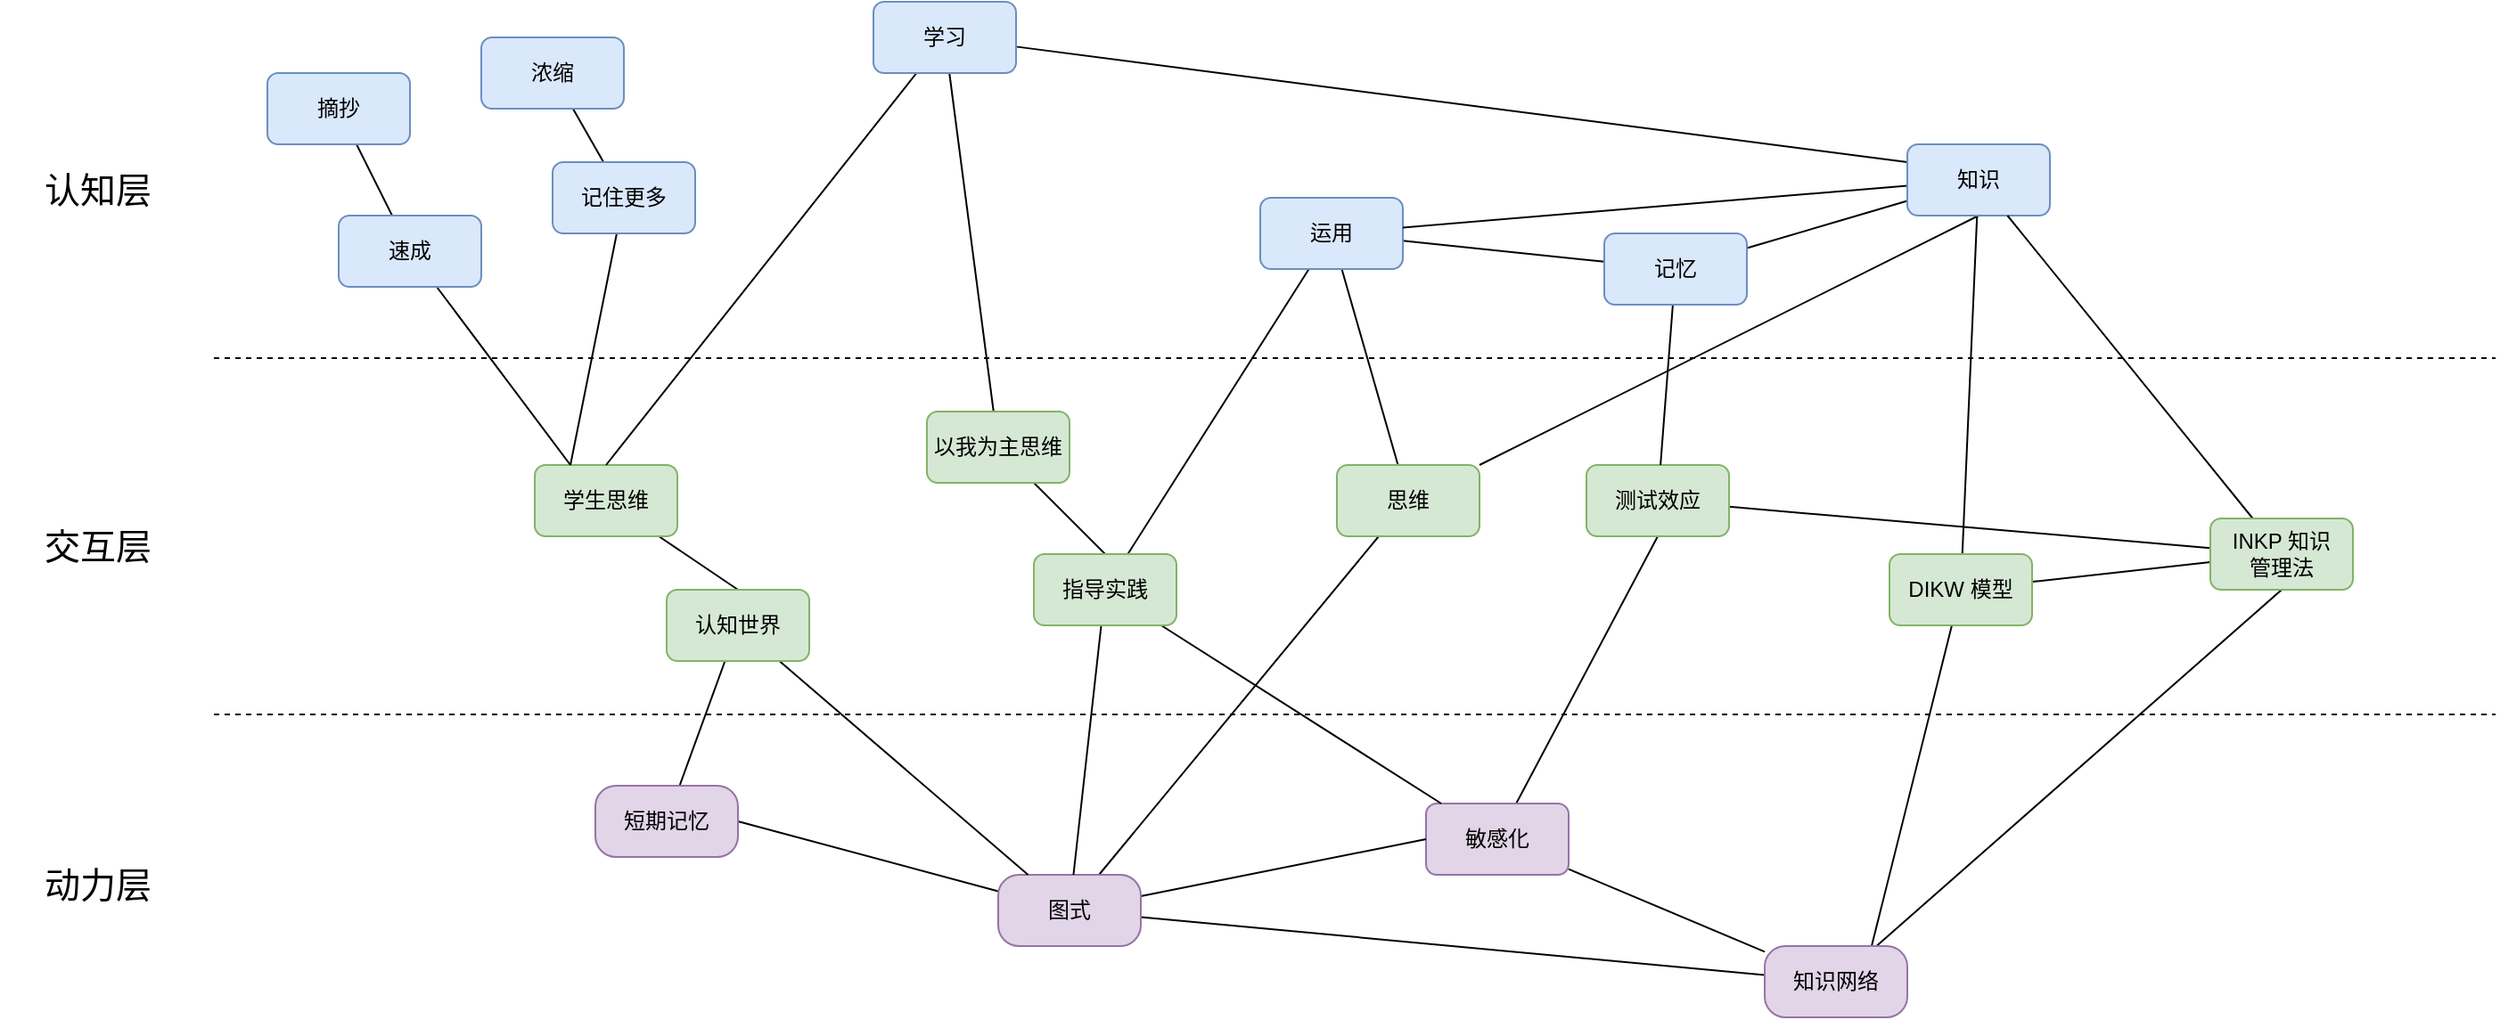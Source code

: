<mxfile version="24.5.3" type="github">
  <diagram name="第 1 页" id="8RIo-taxO-Htd7ZmnvrH">
    <mxGraphModel dx="1588" dy="830" grid="1" gridSize="10" guides="1" tooltips="1" connect="1" arrows="1" fold="1" page="1" pageScale="1" pageWidth="827" pageHeight="1169" math="0" shadow="0">
      <root>
        <mxCell id="0" />
        <mxCell id="1" parent="0" />
        <mxCell id="ylEVVpLZ1myovyZXHsgn-1" value="" style="endArrow=none;dashed=1;html=1;rounded=0;" edge="1" parent="1">
          <mxGeometry width="50" height="50" relative="1" as="geometry">
            <mxPoint x="160" y="440" as="sourcePoint" />
            <mxPoint x="1440" y="440" as="targetPoint" />
          </mxGeometry>
        </mxCell>
        <mxCell id="ylEVVpLZ1myovyZXHsgn-2" value="" style="endArrow=none;dashed=1;html=1;rounded=0;" edge="1" parent="1">
          <mxGeometry width="50" height="50" relative="1" as="geometry">
            <mxPoint x="160" y="640" as="sourcePoint" />
            <mxPoint x="1440" y="640" as="targetPoint" />
          </mxGeometry>
        </mxCell>
        <mxCell id="ylEVVpLZ1myovyZXHsgn-3" value="认知层" style="text;html=1;strokeColor=none;fillColor=none;align=center;verticalAlign=middle;whiteSpace=wrap;rounded=0;fontSize=20;" vertex="1" parent="1">
          <mxGeometry x="40" y="330" width="110" height="30" as="geometry" />
        </mxCell>
        <mxCell id="ylEVVpLZ1myovyZXHsgn-4" value="交互层" style="text;html=1;strokeColor=none;fillColor=none;align=center;verticalAlign=middle;whiteSpace=wrap;rounded=0;fontSize=20;" vertex="1" parent="1">
          <mxGeometry x="40" y="530" width="110" height="30" as="geometry" />
        </mxCell>
        <mxCell id="ylEVVpLZ1myovyZXHsgn-5" value="动力层" style="text;html=1;strokeColor=none;fillColor=none;align=center;verticalAlign=middle;whiteSpace=wrap;rounded=0;fontSize=20;" vertex="1" parent="1">
          <mxGeometry x="40" y="720" width="110" height="30" as="geometry" />
        </mxCell>
        <mxCell id="ylEVVpLZ1myovyZXHsgn-60" style="edgeStyle=none;rounded=0;orthogonalLoop=1;jettySize=auto;html=1;entryX=0.5;entryY=0;entryDx=0;entryDy=0;strokeColor=default;align=center;verticalAlign=middle;fontFamily=Helvetica;fontSize=11;fontColor=default;labelBackgroundColor=default;endArrow=none;endFill=0;" edge="1" parent="1" source="ylEVVpLZ1myovyZXHsgn-13" target="ylEVVpLZ1myovyZXHsgn-58">
          <mxGeometry relative="1" as="geometry" />
        </mxCell>
        <mxCell id="ylEVVpLZ1myovyZXHsgn-13" value="学生思维" style="rounded=1;whiteSpace=wrap;html=1;fillColor=#d5e8d4;strokeColor=#82b366;" vertex="1" parent="1">
          <mxGeometry x="340" y="500" width="80" height="40" as="geometry" />
        </mxCell>
        <mxCell id="ylEVVpLZ1myovyZXHsgn-70" style="edgeStyle=none;rounded=0;orthogonalLoop=1;jettySize=auto;html=1;entryX=0.5;entryY=1;entryDx=0;entryDy=0;strokeColor=default;align=center;verticalAlign=middle;fontFamily=Helvetica;fontSize=11;fontColor=default;labelBackgroundColor=default;endArrow=none;endFill=0;" edge="1" parent="1" source="ylEVVpLZ1myovyZXHsgn-16" target="ylEVVpLZ1myovyZXHsgn-69">
          <mxGeometry relative="1" as="geometry" />
        </mxCell>
        <mxCell id="ylEVVpLZ1myovyZXHsgn-85" style="edgeStyle=none;rounded=0;orthogonalLoop=1;jettySize=auto;html=1;strokeColor=default;align=center;verticalAlign=middle;fontFamily=Helvetica;fontSize=11;fontColor=default;labelBackgroundColor=default;endArrow=none;endFill=0;" edge="1" parent="1" source="ylEVVpLZ1myovyZXHsgn-16" target="ylEVVpLZ1myovyZXHsgn-78">
          <mxGeometry relative="1" as="geometry" />
        </mxCell>
        <mxCell id="ylEVVpLZ1myovyZXHsgn-16" value="敏感化" style="rounded=1;whiteSpace=wrap;html=1;fillColor=#e1d5e7;strokeColor=#9673a6;" vertex="1" parent="1">
          <mxGeometry x="840" y="690" width="80" height="40" as="geometry" />
        </mxCell>
        <mxCell id="ylEVVpLZ1myovyZXHsgn-51" style="rounded=0;orthogonalLoop=1;jettySize=auto;html=1;entryX=0.5;entryY=0;entryDx=0;entryDy=0;endArrow=none;endFill=0;" edge="1" parent="1" source="ylEVVpLZ1myovyZXHsgn-18" target="ylEVVpLZ1myovyZXHsgn-13">
          <mxGeometry relative="1" as="geometry" />
        </mxCell>
        <mxCell id="ylEVVpLZ1myovyZXHsgn-53" style="edgeStyle=none;rounded=0;orthogonalLoop=1;jettySize=auto;html=1;strokeColor=default;align=center;verticalAlign=middle;fontFamily=Helvetica;fontSize=11;fontColor=default;labelBackgroundColor=default;endArrow=none;endFill=0;" edge="1" parent="1" source="ylEVVpLZ1myovyZXHsgn-18" target="ylEVVpLZ1myovyZXHsgn-52">
          <mxGeometry relative="1" as="geometry" />
        </mxCell>
        <mxCell id="ylEVVpLZ1myovyZXHsgn-82" style="edgeStyle=none;rounded=0;orthogonalLoop=1;jettySize=auto;html=1;entryX=0;entryY=0.25;entryDx=0;entryDy=0;strokeColor=default;align=center;verticalAlign=middle;fontFamily=Helvetica;fontSize=11;fontColor=default;labelBackgroundColor=default;endArrow=none;endFill=0;" edge="1" parent="1" source="ylEVVpLZ1myovyZXHsgn-18" target="ylEVVpLZ1myovyZXHsgn-74">
          <mxGeometry relative="1" as="geometry" />
        </mxCell>
        <mxCell id="ylEVVpLZ1myovyZXHsgn-18" value="学习" style="rounded=1;whiteSpace=wrap;html=1;fillColor=#dae8fc;strokeColor=#6c8ebf;" vertex="1" parent="1">
          <mxGeometry x="530" y="240" width="80" height="40" as="geometry" />
        </mxCell>
        <mxCell id="ylEVVpLZ1myovyZXHsgn-59" style="edgeStyle=none;rounded=0;orthogonalLoop=1;jettySize=auto;html=1;entryX=0.5;entryY=0;entryDx=0;entryDy=0;strokeColor=default;align=center;verticalAlign=middle;fontFamily=Helvetica;fontSize=11;fontColor=default;labelBackgroundColor=default;endArrow=none;endFill=0;" edge="1" parent="1" source="ylEVVpLZ1myovyZXHsgn-52" target="ylEVVpLZ1myovyZXHsgn-57">
          <mxGeometry relative="1" as="geometry" />
        </mxCell>
        <mxCell id="ylEVVpLZ1myovyZXHsgn-52" value="以我为主思维" style="rounded=1;whiteSpace=wrap;html=1;fillColor=#d5e8d4;strokeColor=#82b366;" vertex="1" parent="1">
          <mxGeometry x="560" y="470" width="80" height="40" as="geometry" />
        </mxCell>
        <mxCell id="ylEVVpLZ1myovyZXHsgn-63" style="edgeStyle=none;rounded=0;orthogonalLoop=1;jettySize=auto;html=1;entryX=0;entryY=0.5;entryDx=0;entryDy=0;strokeColor=default;align=center;verticalAlign=middle;fontFamily=Helvetica;fontSize=11;fontColor=default;labelBackgroundColor=default;endArrow=none;endFill=0;" edge="1" parent="1" source="ylEVVpLZ1myovyZXHsgn-55" target="ylEVVpLZ1myovyZXHsgn-16">
          <mxGeometry relative="1" as="geometry" />
        </mxCell>
        <mxCell id="ylEVVpLZ1myovyZXHsgn-65" style="edgeStyle=none;rounded=0;orthogonalLoop=1;jettySize=auto;html=1;strokeColor=default;align=center;verticalAlign=middle;fontFamily=Helvetica;fontSize=11;fontColor=default;labelBackgroundColor=default;endArrow=none;endFill=0;" edge="1" parent="1" source="ylEVVpLZ1myovyZXHsgn-55" target="ylEVVpLZ1myovyZXHsgn-64">
          <mxGeometry relative="1" as="geometry" />
        </mxCell>
        <mxCell id="ylEVVpLZ1myovyZXHsgn-79" style="edgeStyle=none;rounded=0;orthogonalLoop=1;jettySize=auto;html=1;strokeColor=default;align=center;verticalAlign=middle;fontFamily=Helvetica;fontSize=11;fontColor=default;labelBackgroundColor=default;endArrow=none;endFill=0;" edge="1" parent="1" source="ylEVVpLZ1myovyZXHsgn-55" target="ylEVVpLZ1myovyZXHsgn-78">
          <mxGeometry relative="1" as="geometry" />
        </mxCell>
        <mxCell id="ylEVVpLZ1myovyZXHsgn-102" style="edgeStyle=none;rounded=0;orthogonalLoop=1;jettySize=auto;html=1;entryX=1;entryY=0.5;entryDx=0;entryDy=0;strokeColor=default;align=center;verticalAlign=middle;fontFamily=Helvetica;fontSize=11;fontColor=default;labelBackgroundColor=default;endArrow=none;endFill=0;" edge="1" parent="1" source="ylEVVpLZ1myovyZXHsgn-55" target="ylEVVpLZ1myovyZXHsgn-101">
          <mxGeometry relative="1" as="geometry" />
        </mxCell>
        <mxCell id="ylEVVpLZ1myovyZXHsgn-55" value="图式" style="rounded=1;whiteSpace=wrap;html=1;fillColor=#e1d5e7;strokeColor=#9673a6;arcSize=29;" vertex="1" parent="1">
          <mxGeometry x="600" y="730" width="80" height="40" as="geometry" />
        </mxCell>
        <mxCell id="ylEVVpLZ1myovyZXHsgn-61" style="edgeStyle=none;rounded=0;orthogonalLoop=1;jettySize=auto;html=1;strokeColor=default;align=center;verticalAlign=middle;fontFamily=Helvetica;fontSize=11;fontColor=default;labelBackgroundColor=default;endArrow=none;endFill=0;" edge="1" parent="1" source="ylEVVpLZ1myovyZXHsgn-57" target="ylEVVpLZ1myovyZXHsgn-55">
          <mxGeometry relative="1" as="geometry" />
        </mxCell>
        <mxCell id="ylEVVpLZ1myovyZXHsgn-68" style="edgeStyle=none;rounded=0;orthogonalLoop=1;jettySize=auto;html=1;strokeColor=default;align=center;verticalAlign=middle;fontFamily=Helvetica;fontSize=11;fontColor=default;labelBackgroundColor=default;endArrow=none;endFill=0;" edge="1" parent="1" source="ylEVVpLZ1myovyZXHsgn-57" target="ylEVVpLZ1myovyZXHsgn-66">
          <mxGeometry relative="1" as="geometry" />
        </mxCell>
        <mxCell id="ylEVVpLZ1myovyZXHsgn-84" style="edgeStyle=none;rounded=0;orthogonalLoop=1;jettySize=auto;html=1;strokeColor=default;align=center;verticalAlign=middle;fontFamily=Helvetica;fontSize=11;fontColor=default;labelBackgroundColor=default;endArrow=none;endFill=0;" edge="1" parent="1" source="ylEVVpLZ1myovyZXHsgn-57" target="ylEVVpLZ1myovyZXHsgn-16">
          <mxGeometry relative="1" as="geometry" />
        </mxCell>
        <mxCell id="ylEVVpLZ1myovyZXHsgn-57" value="指导实践" style="rounded=1;whiteSpace=wrap;html=1;fillColor=#d5e8d4;strokeColor=#82b366;" vertex="1" parent="1">
          <mxGeometry x="620" y="550" width="80" height="40" as="geometry" />
        </mxCell>
        <mxCell id="ylEVVpLZ1myovyZXHsgn-62" style="edgeStyle=none;rounded=0;orthogonalLoop=1;jettySize=auto;html=1;strokeColor=default;align=center;verticalAlign=middle;fontFamily=Helvetica;fontSize=11;fontColor=default;labelBackgroundColor=default;endArrow=none;endFill=0;" edge="1" parent="1" source="ylEVVpLZ1myovyZXHsgn-58" target="ylEVVpLZ1myovyZXHsgn-55">
          <mxGeometry relative="1" as="geometry" />
        </mxCell>
        <mxCell id="ylEVVpLZ1myovyZXHsgn-103" style="edgeStyle=none;rounded=0;orthogonalLoop=1;jettySize=auto;html=1;strokeColor=default;align=center;verticalAlign=middle;fontFamily=Helvetica;fontSize=11;fontColor=default;labelBackgroundColor=default;endArrow=none;endFill=0;" edge="1" parent="1" source="ylEVVpLZ1myovyZXHsgn-58" target="ylEVVpLZ1myovyZXHsgn-101">
          <mxGeometry relative="1" as="geometry" />
        </mxCell>
        <mxCell id="ylEVVpLZ1myovyZXHsgn-58" value="认知世界" style="rounded=1;whiteSpace=wrap;html=1;fillColor=#d5e8d4;strokeColor=#82b366;" vertex="1" parent="1">
          <mxGeometry x="414" y="570" width="80" height="40" as="geometry" />
        </mxCell>
        <mxCell id="ylEVVpLZ1myovyZXHsgn-67" style="edgeStyle=none;rounded=0;orthogonalLoop=1;jettySize=auto;html=1;strokeColor=default;align=center;verticalAlign=middle;fontFamily=Helvetica;fontSize=11;fontColor=default;labelBackgroundColor=default;endArrow=none;endFill=0;" edge="1" parent="1" source="ylEVVpLZ1myovyZXHsgn-64" target="ylEVVpLZ1myovyZXHsgn-66">
          <mxGeometry relative="1" as="geometry" />
        </mxCell>
        <mxCell id="ylEVVpLZ1myovyZXHsgn-100" style="edgeStyle=none;rounded=0;orthogonalLoop=1;jettySize=auto;html=1;entryX=0.5;entryY=1;entryDx=0;entryDy=0;strokeColor=default;align=center;verticalAlign=middle;fontFamily=Helvetica;fontSize=11;fontColor=default;labelBackgroundColor=default;endArrow=none;endFill=0;" edge="1" parent="1" source="ylEVVpLZ1myovyZXHsgn-64" target="ylEVVpLZ1myovyZXHsgn-74">
          <mxGeometry relative="1" as="geometry" />
        </mxCell>
        <mxCell id="ylEVVpLZ1myovyZXHsgn-64" value="思维" style="rounded=1;whiteSpace=wrap;html=1;fillColor=#d5e8d4;strokeColor=#82b366;" vertex="1" parent="1">
          <mxGeometry x="790" y="500" width="80" height="40" as="geometry" />
        </mxCell>
        <mxCell id="ylEVVpLZ1myovyZXHsgn-73" style="edgeStyle=none;rounded=0;orthogonalLoop=1;jettySize=auto;html=1;strokeColor=default;align=center;verticalAlign=middle;fontFamily=Helvetica;fontSize=11;fontColor=default;labelBackgroundColor=default;endArrow=none;endFill=0;" edge="1" parent="1" source="ylEVVpLZ1myovyZXHsgn-66" target="ylEVVpLZ1myovyZXHsgn-71">
          <mxGeometry relative="1" as="geometry" />
        </mxCell>
        <mxCell id="ylEVVpLZ1myovyZXHsgn-66" value="运用" style="rounded=1;whiteSpace=wrap;html=1;fillColor=#dae8fc;strokeColor=#6c8ebf;" vertex="1" parent="1">
          <mxGeometry x="747" y="350" width="80" height="40" as="geometry" />
        </mxCell>
        <mxCell id="ylEVVpLZ1myovyZXHsgn-90" style="edgeStyle=none;rounded=0;orthogonalLoop=1;jettySize=auto;html=1;strokeColor=default;align=center;verticalAlign=middle;fontFamily=Helvetica;fontSize=11;fontColor=default;labelBackgroundColor=default;endArrow=none;endFill=0;" edge="1" parent="1" source="ylEVVpLZ1myovyZXHsgn-69" target="ylEVVpLZ1myovyZXHsgn-86">
          <mxGeometry relative="1" as="geometry" />
        </mxCell>
        <mxCell id="ylEVVpLZ1myovyZXHsgn-69" value="测试效应" style="rounded=1;whiteSpace=wrap;html=1;fillColor=#d5e8d4;strokeColor=#82b366;" vertex="1" parent="1">
          <mxGeometry x="930" y="500" width="80" height="40" as="geometry" />
        </mxCell>
        <mxCell id="ylEVVpLZ1myovyZXHsgn-72" style="edgeStyle=none;rounded=0;orthogonalLoop=1;jettySize=auto;html=1;strokeColor=default;align=center;verticalAlign=middle;fontFamily=Helvetica;fontSize=11;fontColor=default;labelBackgroundColor=default;endArrow=none;endFill=0;" edge="1" parent="1" source="ylEVVpLZ1myovyZXHsgn-71" target="ylEVVpLZ1myovyZXHsgn-69">
          <mxGeometry relative="1" as="geometry" />
        </mxCell>
        <mxCell id="ylEVVpLZ1myovyZXHsgn-83" value="" style="edgeStyle=none;rounded=0;orthogonalLoop=1;jettySize=auto;html=1;strokeColor=default;align=center;verticalAlign=middle;fontFamily=Helvetica;fontSize=11;fontColor=default;labelBackgroundColor=default;endArrow=none;endFill=0;" edge="1" parent="1" source="ylEVVpLZ1myovyZXHsgn-71" target="ylEVVpLZ1myovyZXHsgn-74">
          <mxGeometry relative="1" as="geometry" />
        </mxCell>
        <mxCell id="ylEVVpLZ1myovyZXHsgn-71" value="记忆" style="rounded=1;whiteSpace=wrap;html=1;fillColor=#dae8fc;strokeColor=#6c8ebf;" vertex="1" parent="1">
          <mxGeometry x="940" y="370" width="80" height="40" as="geometry" />
        </mxCell>
        <mxCell id="ylEVVpLZ1myovyZXHsgn-76" style="edgeStyle=none;rounded=0;orthogonalLoop=1;jettySize=auto;html=1;strokeColor=default;align=center;verticalAlign=middle;fontFamily=Helvetica;fontSize=11;fontColor=default;labelBackgroundColor=default;endArrow=none;endFill=0;" edge="1" parent="1" source="ylEVVpLZ1myovyZXHsgn-74" target="ylEVVpLZ1myovyZXHsgn-75">
          <mxGeometry relative="1" as="geometry" />
        </mxCell>
        <mxCell id="ylEVVpLZ1myovyZXHsgn-99" style="edgeStyle=none;rounded=0;orthogonalLoop=1;jettySize=auto;html=1;strokeColor=default;align=center;verticalAlign=middle;fontFamily=Helvetica;fontSize=11;fontColor=default;labelBackgroundColor=default;endArrow=none;endFill=0;" edge="1" parent="1" source="ylEVVpLZ1myovyZXHsgn-74" target="ylEVVpLZ1myovyZXHsgn-66">
          <mxGeometry relative="1" as="geometry" />
        </mxCell>
        <mxCell id="ylEVVpLZ1myovyZXHsgn-74" value="知识" style="rounded=1;whiteSpace=wrap;html=1;fillColor=#dae8fc;strokeColor=#6c8ebf;" vertex="1" parent="1">
          <mxGeometry x="1110" y="320" width="80" height="40" as="geometry" />
        </mxCell>
        <mxCell id="ylEVVpLZ1myovyZXHsgn-80" style="edgeStyle=none;rounded=0;orthogonalLoop=1;jettySize=auto;html=1;entryX=0.75;entryY=0;entryDx=0;entryDy=0;strokeColor=default;align=center;verticalAlign=middle;fontFamily=Helvetica;fontSize=11;fontColor=default;labelBackgroundColor=default;endArrow=none;endFill=0;" edge="1" parent="1" source="ylEVVpLZ1myovyZXHsgn-75" target="ylEVVpLZ1myovyZXHsgn-78">
          <mxGeometry relative="1" as="geometry" />
        </mxCell>
        <mxCell id="ylEVVpLZ1myovyZXHsgn-89" style="edgeStyle=none;rounded=0;orthogonalLoop=1;jettySize=auto;html=1;strokeColor=default;align=center;verticalAlign=middle;fontFamily=Helvetica;fontSize=11;fontColor=default;labelBackgroundColor=default;endArrow=none;endFill=0;" edge="1" parent="1" source="ylEVVpLZ1myovyZXHsgn-75" target="ylEVVpLZ1myovyZXHsgn-86">
          <mxGeometry relative="1" as="geometry" />
        </mxCell>
        <mxCell id="ylEVVpLZ1myovyZXHsgn-75" value="DIKW 模型" style="rounded=1;whiteSpace=wrap;html=1;fillColor=#d5e8d4;strokeColor=#82b366;" vertex="1" parent="1">
          <mxGeometry x="1100" y="550" width="80" height="40" as="geometry" />
        </mxCell>
        <mxCell id="ylEVVpLZ1myovyZXHsgn-87" style="edgeStyle=none;rounded=0;orthogonalLoop=1;jettySize=auto;html=1;entryX=0.5;entryY=1;entryDx=0;entryDy=0;strokeColor=default;align=center;verticalAlign=middle;fontFamily=Helvetica;fontSize=11;fontColor=default;labelBackgroundColor=default;endArrow=none;endFill=0;" edge="1" parent="1" source="ylEVVpLZ1myovyZXHsgn-78" target="ylEVVpLZ1myovyZXHsgn-86">
          <mxGeometry relative="1" as="geometry" />
        </mxCell>
        <mxCell id="ylEVVpLZ1myovyZXHsgn-78" value="知识网络" style="rounded=1;whiteSpace=wrap;html=1;fillColor=#e1d5e7;strokeColor=#9673a6;arcSize=29;" vertex="1" parent="1">
          <mxGeometry x="1030" y="770" width="80" height="40" as="geometry" />
        </mxCell>
        <mxCell id="ylEVVpLZ1myovyZXHsgn-88" style="edgeStyle=none;rounded=0;orthogonalLoop=1;jettySize=auto;html=1;strokeColor=default;align=center;verticalAlign=middle;fontFamily=Helvetica;fontSize=11;fontColor=default;labelBackgroundColor=default;endArrow=none;endFill=0;" edge="1" parent="1" source="ylEVVpLZ1myovyZXHsgn-86" target="ylEVVpLZ1myovyZXHsgn-74">
          <mxGeometry relative="1" as="geometry" />
        </mxCell>
        <mxCell id="ylEVVpLZ1myovyZXHsgn-86" value="INKP 知识&lt;br&gt;管理法" style="rounded=1;whiteSpace=wrap;html=1;fillColor=#d5e8d4;strokeColor=#82b366;" vertex="1" parent="1">
          <mxGeometry x="1280" y="530" width="80" height="40" as="geometry" />
        </mxCell>
        <mxCell id="ylEVVpLZ1myovyZXHsgn-95" style="edgeStyle=none;rounded=0;orthogonalLoop=1;jettySize=auto;html=1;strokeColor=default;align=center;verticalAlign=middle;fontFamily=Helvetica;fontSize=11;fontColor=default;labelBackgroundColor=default;endArrow=none;endFill=0;" edge="1" parent="1" source="ylEVVpLZ1myovyZXHsgn-91" target="ylEVVpLZ1myovyZXHsgn-93">
          <mxGeometry relative="1" as="geometry" />
        </mxCell>
        <mxCell id="ylEVVpLZ1myovyZXHsgn-91" value="摘抄" style="rounded=1;whiteSpace=wrap;html=1;fillColor=#dae8fc;strokeColor=#6c8ebf;" vertex="1" parent="1">
          <mxGeometry x="190" y="280" width="80" height="40" as="geometry" />
        </mxCell>
        <mxCell id="ylEVVpLZ1myovyZXHsgn-97" style="edgeStyle=none;rounded=0;orthogonalLoop=1;jettySize=auto;html=1;strokeColor=default;align=center;verticalAlign=middle;fontFamily=Helvetica;fontSize=11;fontColor=default;labelBackgroundColor=default;endArrow=none;endFill=0;" edge="1" parent="1" source="ylEVVpLZ1myovyZXHsgn-92" target="ylEVVpLZ1myovyZXHsgn-94">
          <mxGeometry relative="1" as="geometry" />
        </mxCell>
        <mxCell id="ylEVVpLZ1myovyZXHsgn-92" value="浓缩" style="rounded=1;whiteSpace=wrap;html=1;fillColor=#dae8fc;strokeColor=#6c8ebf;" vertex="1" parent="1">
          <mxGeometry x="310" y="260" width="80" height="40" as="geometry" />
        </mxCell>
        <mxCell id="ylEVVpLZ1myovyZXHsgn-96" style="edgeStyle=none;rounded=0;orthogonalLoop=1;jettySize=auto;html=1;entryX=0.25;entryY=0;entryDx=0;entryDy=0;strokeColor=default;align=center;verticalAlign=middle;fontFamily=Helvetica;fontSize=11;fontColor=default;labelBackgroundColor=default;endArrow=none;endFill=0;" edge="1" parent="1" source="ylEVVpLZ1myovyZXHsgn-93" target="ylEVVpLZ1myovyZXHsgn-13">
          <mxGeometry relative="1" as="geometry" />
        </mxCell>
        <mxCell id="ylEVVpLZ1myovyZXHsgn-93" value="速成" style="rounded=1;whiteSpace=wrap;html=1;fillColor=#dae8fc;strokeColor=#6c8ebf;" vertex="1" parent="1">
          <mxGeometry x="230" y="360" width="80" height="40" as="geometry" />
        </mxCell>
        <mxCell id="ylEVVpLZ1myovyZXHsgn-98" style="edgeStyle=none;rounded=0;orthogonalLoop=1;jettySize=auto;html=1;entryX=0.25;entryY=0;entryDx=0;entryDy=0;strokeColor=default;align=center;verticalAlign=middle;fontFamily=Helvetica;fontSize=11;fontColor=default;labelBackgroundColor=default;endArrow=none;endFill=0;" edge="1" parent="1" source="ylEVVpLZ1myovyZXHsgn-94" target="ylEVVpLZ1myovyZXHsgn-13">
          <mxGeometry relative="1" as="geometry" />
        </mxCell>
        <mxCell id="ylEVVpLZ1myovyZXHsgn-94" value="记住更多" style="rounded=1;whiteSpace=wrap;html=1;fillColor=#dae8fc;strokeColor=#6c8ebf;" vertex="1" parent="1">
          <mxGeometry x="350" y="330" width="80" height="40" as="geometry" />
        </mxCell>
        <mxCell id="ylEVVpLZ1myovyZXHsgn-101" value="短期记忆" style="rounded=1;whiteSpace=wrap;html=1;fillColor=#e1d5e7;strokeColor=#9673a6;arcSize=29;" vertex="1" parent="1">
          <mxGeometry x="374" y="680" width="80" height="40" as="geometry" />
        </mxCell>
      </root>
    </mxGraphModel>
  </diagram>
</mxfile>
